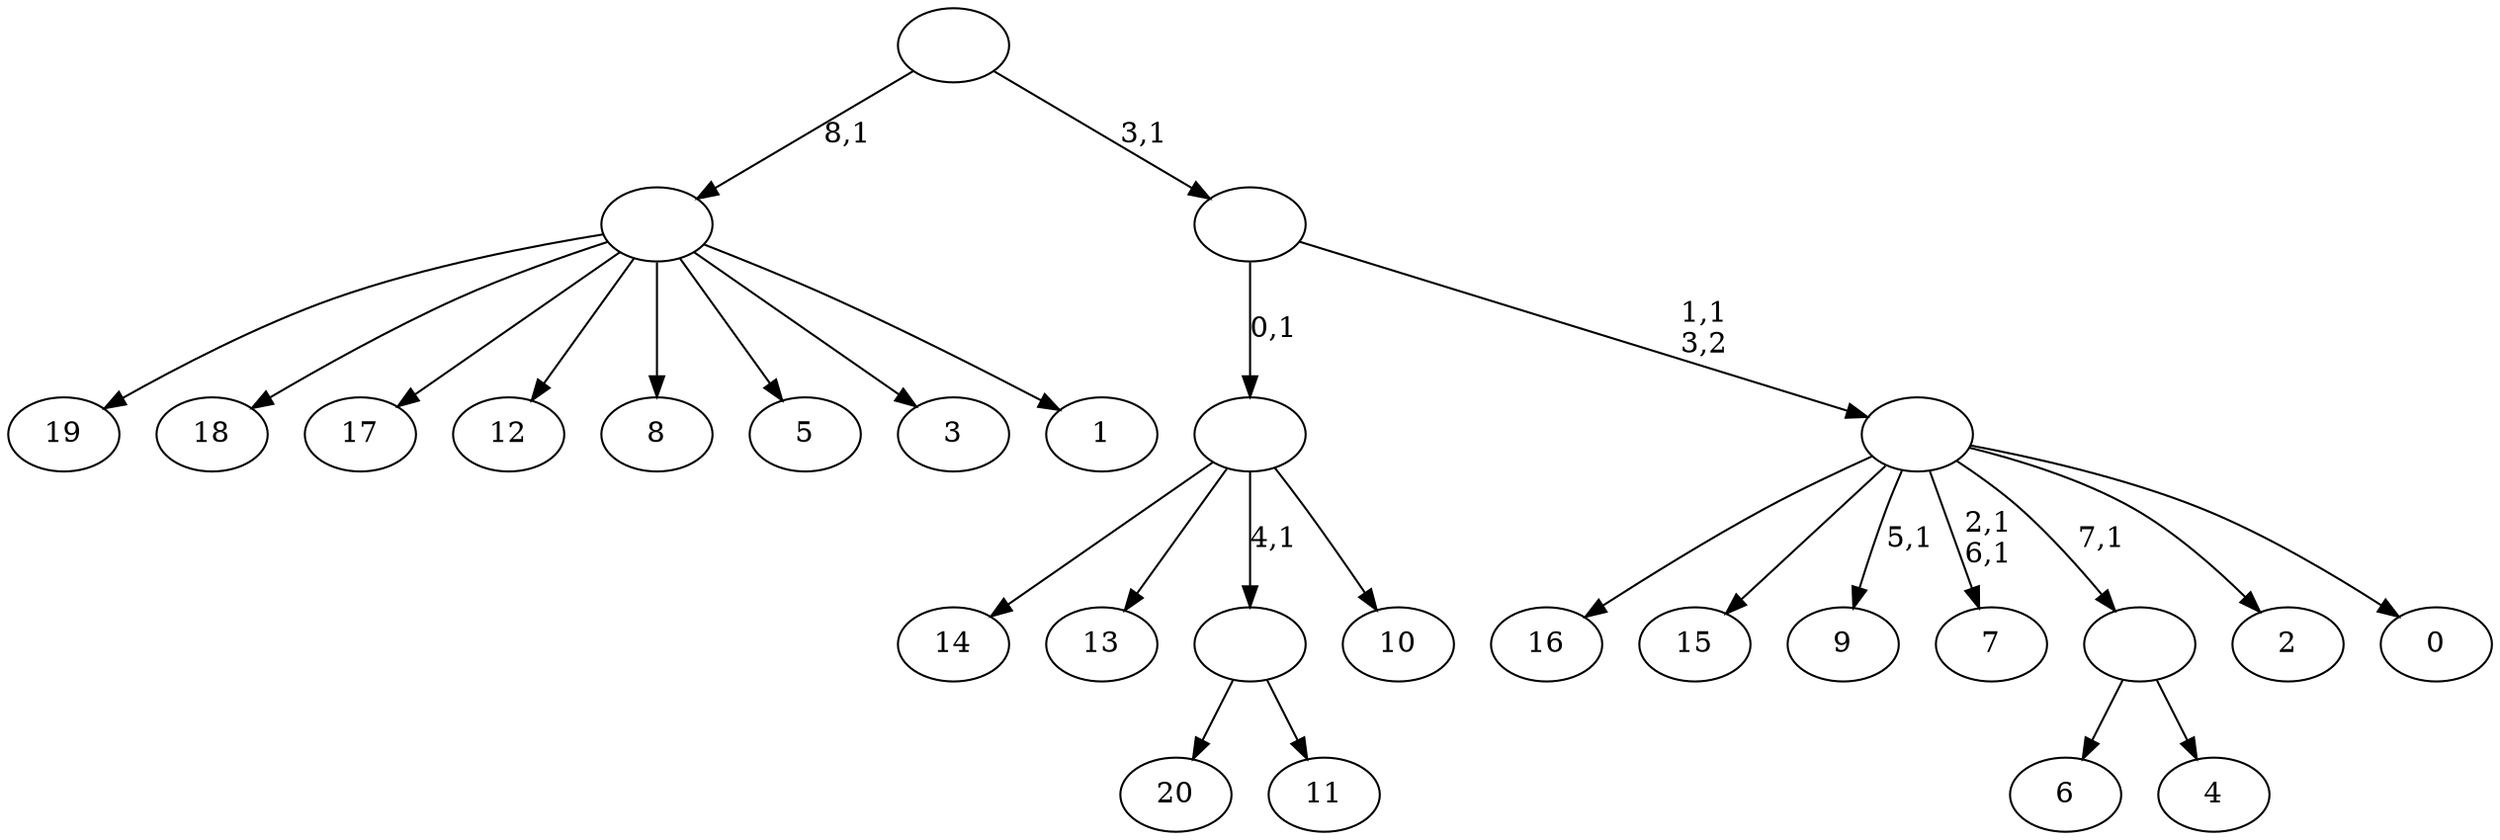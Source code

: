 digraph T {
	30 [label="20"]
	29 [label="19"]
	28 [label="18"]
	27 [label="17"]
	26 [label="16"]
	25 [label="15"]
	24 [label="14"]
	23 [label="13"]
	22 [label="12"]
	21 [label="11"]
	20 [label=""]
	19 [label="10"]
	18 [label=""]
	17 [label="9"]
	15 [label="8"]
	14 [label="7"]
	11 [label="6"]
	10 [label="5"]
	9 [label="4"]
	8 [label=""]
	7 [label="3"]
	6 [label="2"]
	5 [label="1"]
	4 [label=""]
	3 [label="0"]
	2 [label=""]
	1 [label=""]
	0 [label=""]
	20 -> 30 [label=""]
	20 -> 21 [label=""]
	18 -> 24 [label=""]
	18 -> 23 [label=""]
	18 -> 20 [label="4,1"]
	18 -> 19 [label=""]
	8 -> 11 [label=""]
	8 -> 9 [label=""]
	4 -> 29 [label=""]
	4 -> 28 [label=""]
	4 -> 27 [label=""]
	4 -> 22 [label=""]
	4 -> 15 [label=""]
	4 -> 10 [label=""]
	4 -> 7 [label=""]
	4 -> 5 [label=""]
	2 -> 14 [label="2,1\n6,1"]
	2 -> 17 [label="5,1"]
	2 -> 26 [label=""]
	2 -> 25 [label=""]
	2 -> 8 [label="7,1"]
	2 -> 6 [label=""]
	2 -> 3 [label=""]
	1 -> 18 [label="0,1"]
	1 -> 2 [label="1,1\n3,2"]
	0 -> 4 [label="8,1"]
	0 -> 1 [label="3,1"]
}
